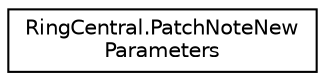 digraph "Graphical Class Hierarchy"
{
 // LATEX_PDF_SIZE
  edge [fontname="Helvetica",fontsize="10",labelfontname="Helvetica",labelfontsize="10"];
  node [fontname="Helvetica",fontsize="10",shape=record];
  rankdir="LR";
  Node0 [label="RingCentral.PatchNoteNew\lParameters",height=0.2,width=0.4,color="black", fillcolor="white", style="filled",URL="$classRingCentral_1_1PatchNoteNewParameters.html",tooltip="Query parameters for operation patchNoteNew"];
}
